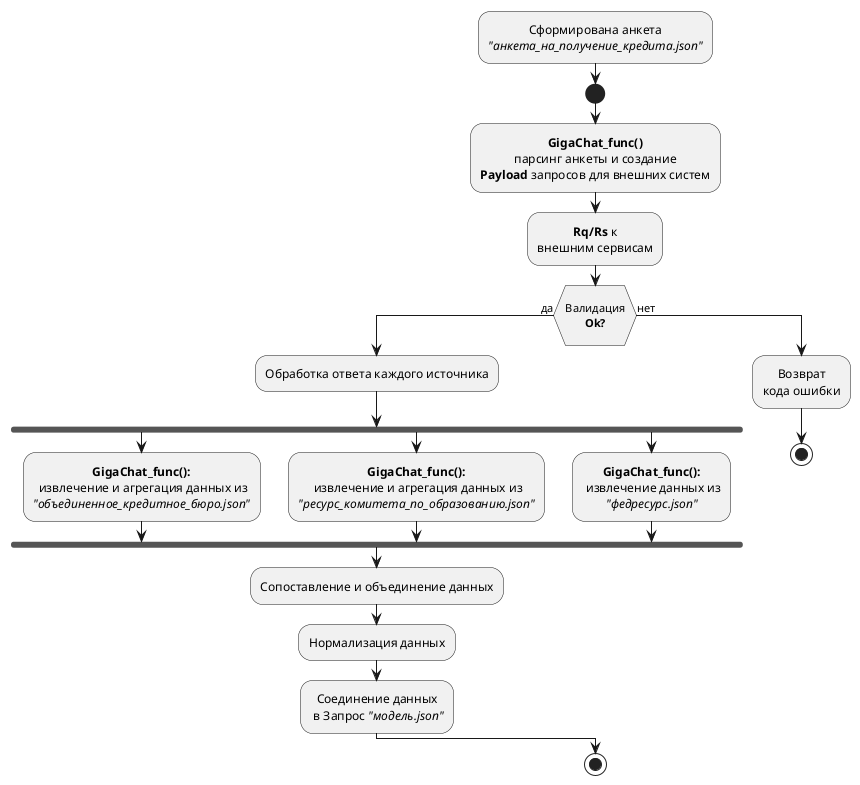 @startuml
skinparam defaultTextAlignment center
:Сформирована анкета\n//"анкета_на_получение_кредита.json"//;
start
:**GigaChat_func()**\nпарсинг анкеты и создание\n**Payload** запросов для внешних систем;
:**Rq/Rs** к\nвнешним сервисам;
if (\nВалидация\n**Ok?**\n) then (да)
  :Обработка ответа каждого источника;
  fork
    :**GigaChat_func():**\n извлечение и агрегация данных из\n//"объединенное_кредитное_бюро.json"//;
  fork again
    :**GigaChat_func():**\n извлечение и агрегация данных из\n//"ресурс_комитета_по_образованию.json"//;
  fork again
    :**GigaChat_func():**\n извлечение данных из\n//"федресурс.json"//;
  end fork
  :Сопоставление и объединение данных;
  :Нормализация данных;
  :Cоединение данных\n в Запрос //"модель.json"//;
else (нет)
  :Возврат\nкода ошибки;
  stop
endif

stop
@enduml